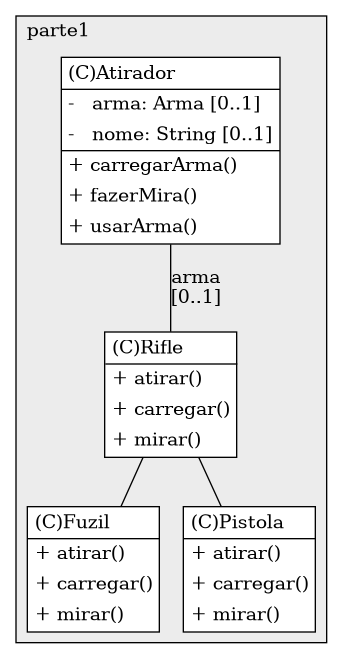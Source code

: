 @startuml

/' diagram meta data start
config=StructureConfiguration;
{
  "projectClassification": {
    "searchMode": "OpenProject", // OpenProject, AllProjects
    "includedProjects": "",
    "pathEndKeywords": "*.impl",
    "isClientPath": "",
    "isClientName": "",
    "isTestPath": "",
    "isTestName": "",
    "isMappingPath": "",
    "isMappingName": "",
    "isDataAccessPath": "",
    "isDataAccessName": "",
    "isDataStructurePath": "",
    "isDataStructureName": "",
    "isInterfaceStructuresPath": "",
    "isInterfaceStructuresName": "",
    "isEntryPointPath": "",
    "isEntryPointName": "",
    "treatFinalFieldsAsMandatory": false
  },
  "graphRestriction": {
    "classPackageExcludeFilter": "",
    "classPackageIncludeFilter": "",
    "classNameExcludeFilter": "",
    "classNameIncludeFilter": "",
    "methodNameExcludeFilter": "",
    "methodNameIncludeFilter": "",
    "removeByInheritance": "", // inheritance/annotation based filtering is done in a second step
    "removeByAnnotation": "",
    "removeByClassPackage": "", // cleanup the graph after inheritance/annotation based filtering is done
    "removeByClassName": "",
    "cutMappings": false,
    "cutEnum": true,
    "cutTests": true,
    "cutClient": true,
    "cutDataAccess": false,
    "cutInterfaceStructures": false,
    "cutDataStructures": false,
    "cutGetterAndSetter": true,
    "cutConstructors": true
  },
  "graphTraversal": {
    "forwardDepth": 6,
    "backwardDepth": 6,
    "classPackageExcludeFilter": "",
    "classPackageIncludeFilter": "",
    "classNameExcludeFilter": "",
    "classNameIncludeFilter": "",
    "methodNameExcludeFilter": "",
    "methodNameIncludeFilter": "",
    "hideMappings": false,
    "hideDataStructures": false,
    "hidePrivateMethods": true,
    "hideInterfaceCalls": true, // indirection: implementation -> interface (is hidden) -> implementation
    "onlyShowApplicationEntryPoints": false, // root node is included
    "useMethodCallsForStructureDiagram": "ForwardOnly" // ForwardOnly, BothDirections, No
  },
  "details": {
    "aggregation": "GroupByClass", // ByClass, GroupByClass, None
    "showClassGenericTypes": true,
    "showMethods": true,
    "showMethodParameterNames": true,
    "showMethodParameterTypes": true,
    "showMethodReturnType": true,
    "showPackageLevels": 2,
    "showDetailedClassStructure": true
  },
  "rootClass": "roteiro4.parte1.Rifle",
  "extensionCallbackMethod": "" // qualified.class.name#methodName - signature: public static String method(String)
}
diagram meta data end '/



digraph g {
    rankdir="TB"
    splines=polyline
    

'nodes 
subgraph cluster_995410017 { 
   	label=parte1
	labeljust=l
	fillcolor="#ececec"
	style=filled
   
   Atirador1823882543[
	label=<<TABLE BORDER="1" CELLBORDER="0" CELLPADDING="4" CELLSPACING="0">
<TR><TD ALIGN="LEFT" >(C)Atirador</TD></TR>
<HR/>
<TR><TD ALIGN="LEFT" >-   arma: Arma [0..1]</TD></TR>
<TR><TD ALIGN="LEFT" >-   nome: String [0..1]</TD></TR>
<HR/>
<TR><TD ALIGN="LEFT" >+ carregarArma()</TD></TR>
<TR><TD ALIGN="LEFT" >+ fazerMira()</TD></TR>
<TR><TD ALIGN="LEFT" >+ usarArma()</TD></TR>
</TABLE>>
	style=filled
	margin=0
	shape=plaintext
	fillcolor="#FFFFFF"
];

Fuzil1823882543[
	label=<<TABLE BORDER="1" CELLBORDER="0" CELLPADDING="4" CELLSPACING="0">
<TR><TD ALIGN="LEFT" >(C)Fuzil</TD></TR>
<HR/>
<TR><TD ALIGN="LEFT" >+ atirar()</TD></TR>
<TR><TD ALIGN="LEFT" >+ carregar()</TD></TR>
<TR><TD ALIGN="LEFT" >+ mirar()</TD></TR>
</TABLE>>
	style=filled
	margin=0
	shape=plaintext
	fillcolor="#FFFFFF"
];

Pistola1823882543[
	label=<<TABLE BORDER="1" CELLBORDER="0" CELLPADDING="4" CELLSPACING="0">
<TR><TD ALIGN="LEFT" >(C)Pistola</TD></TR>
<HR/>
<TR><TD ALIGN="LEFT" >+ atirar()</TD></TR>
<TR><TD ALIGN="LEFT" >+ carregar()</TD></TR>
<TR><TD ALIGN="LEFT" >+ mirar()</TD></TR>
</TABLE>>
	style=filled
	margin=0
	shape=plaintext
	fillcolor="#FFFFFF"
];

Rifle1823882543[
	label=<<TABLE BORDER="1" CELLBORDER="0" CELLPADDING="4" CELLSPACING="0">
<TR><TD ALIGN="LEFT" >(C)Rifle</TD></TR>
<HR/>
<TR><TD ALIGN="LEFT" >+ atirar()</TD></TR>
<TR><TD ALIGN="LEFT" >+ carregar()</TD></TR>
<TR><TD ALIGN="LEFT" >+ mirar()</TD></TR>
</TABLE>>
	style=filled
	margin=0
	shape=plaintext
	fillcolor="#FFFFFF"
];
} 

'edges    
Atirador1823882543 -> Rifle1823882543[label="arma
[0..1]", arrowhead=none];
Rifle1823882543 -> Fuzil1823882543[arrowhead=none];
Rifle1823882543 -> Pistola1823882543[arrowhead=none];
    
}
@enduml